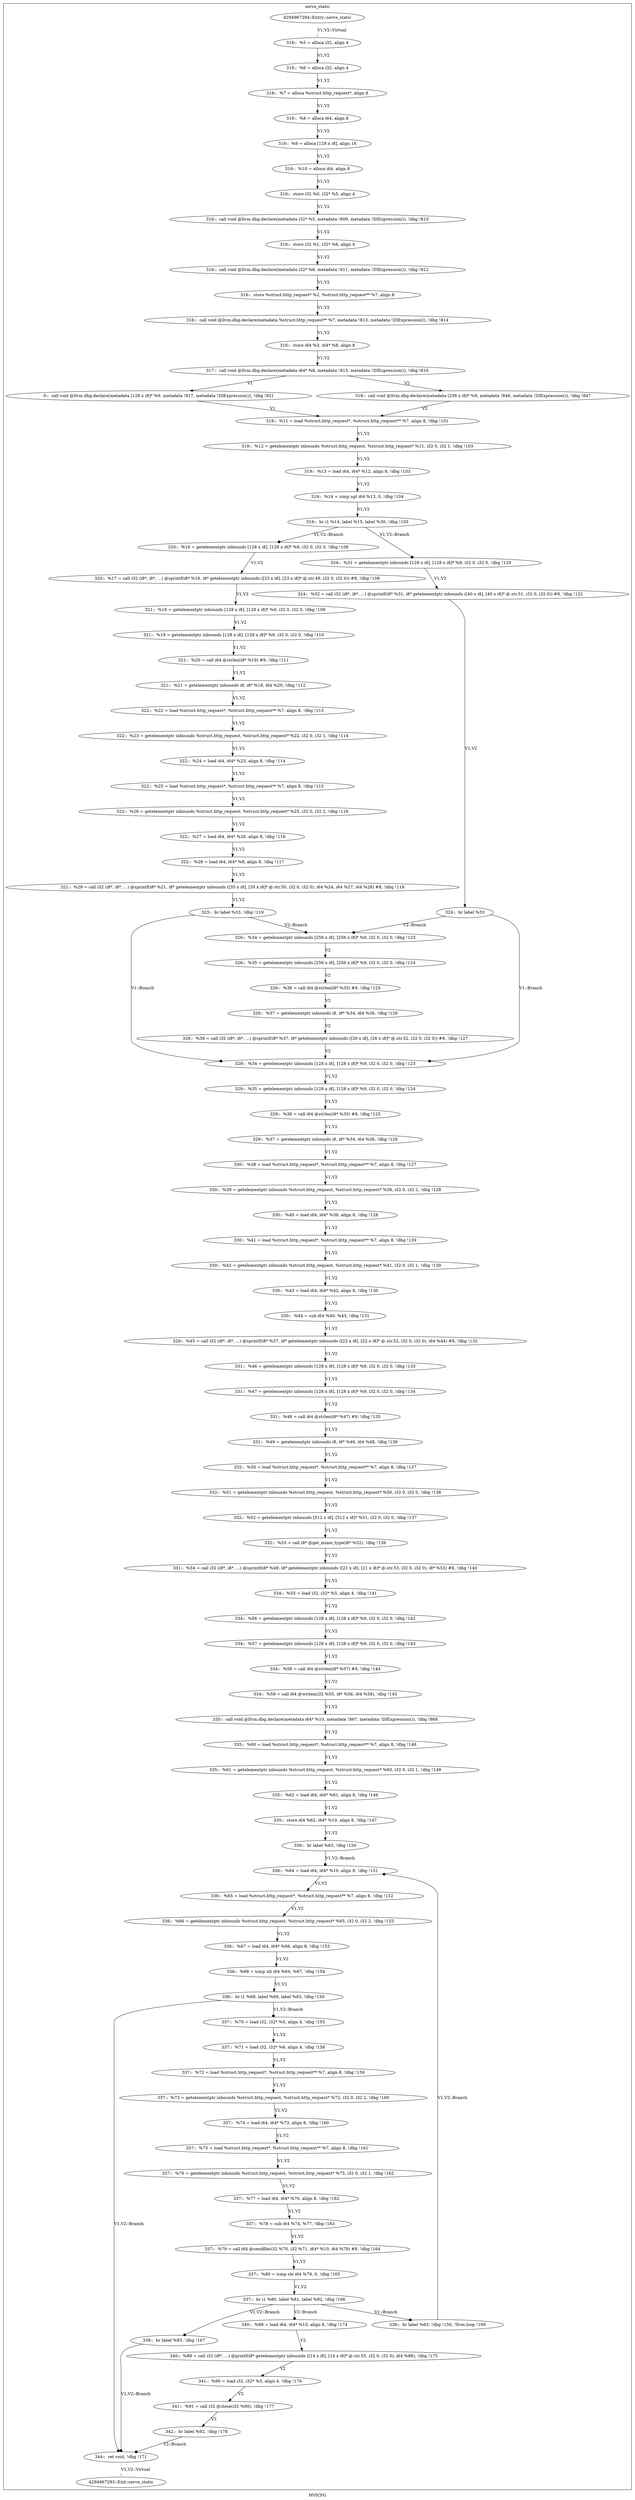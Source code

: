 digraph "MVICFG" 
{ label="MVICFG"; 
	subgraph cluster_775 {
		label="serve_static";
		"867" [label="4294967294::Entry::serve_static"];
		"776" [label="316::  %5 = alloca i32, align 4"];
		"777" [label="316::  %6 = alloca i32, align 4"];
		"778" [label="316::  %7 = alloca %struct.http_request*, align 8"];
		"779" [label="316::  %8 = alloca i64, align 8"];
		"780" [label="316::  %9 = alloca [128 x i8], align 16"];
		"781" [label="316::  %10 = alloca i64, align 8"];
		"782" [label="316::  store i32 %0, i32* %5, align 4"];
		"783" [label="316::  call void @llvm.dbg.declare(metadata i32* %5, metadata !809, metadata !DIExpression()), !dbg !810"];
		"784" [label="316::  store i32 %1, i32* %6, align 4"];
		"785" [label="316::  call void @llvm.dbg.declare(metadata i32* %6, metadata !811, metadata !DIExpression()), !dbg !812"];
		"786" [label="316::  store %struct.http_request* %2, %struct.http_request** %7, align 8"];
		"787" [label="316::  call void @llvm.dbg.declare(metadata %struct.http_request** %7, metadata !813, metadata !DIExpression()), !dbg !814"];
		"788" [label="316::  store i64 %3, i64* %8, align 8"];
		"789" [label="317::  call void @llvm.dbg.declare(metadata i64* %8, metadata !815, metadata !DIExpression()), !dbg !816"];
		"790" [label="0::  call void @llvm.dbg.declare(metadata [128 x i8]* %9, metadata !817, metadata !DIExpression()), !dbg !821"];
		"791" [label="319::  %11 = load %struct.http_request*, %struct.http_request** %7, align 8, !dbg !101"];
		"792" [label="319::  %12 = getelementptr inbounds %struct.http_request, %struct.http_request* %11, i32 0, i32 1, !dbg !103"];
		"793" [label="319::  %13 = load i64, i64* %12, align 8, !dbg !103"];
		"794" [label="319::  %14 = icmp sgt i64 %13, 0, !dbg !104"];
		"795" [label="319::  br i1 %14, label %15, label %30, !dbg !105"];
		"796" [label="320::  %16 = getelementptr inbounds [128 x i8], [128 x i8]* %9, i32 0, i32 0, !dbg !106"];
		"797" [label="320::  %17 = call i32 (i8*, i8*, ...) @sprintf(i8* %16, i8* getelementptr inbounds ([23 x i8], [23 x i8]* @.str.49, i32 0, i32 0)) #8, !dbg !108"];
		"798" [label="321::  %18 = getelementptr inbounds [128 x i8], [128 x i8]* %9, i32 0, i32 0, !dbg !109"];
		"799" [label="321::  %19 = getelementptr inbounds [128 x i8], [128 x i8]* %9, i32 0, i32 0, !dbg !110"];
		"800" [label="321::  %20 = call i64 @strlen(i8* %19) #9, !dbg !111"];
		"801" [label="321::  %21 = getelementptr inbounds i8, i8* %18, i64 %20, !dbg !112"];
		"802" [label="322::  %22 = load %struct.http_request*, %struct.http_request** %7, align 8, !dbg !113"];
		"803" [label="322::  %23 = getelementptr inbounds %struct.http_request, %struct.http_request* %22, i32 0, i32 1, !dbg !114"];
		"804" [label="322::  %24 = load i64, i64* %23, align 8, !dbg !114"];
		"805" [label="322::  %25 = load %struct.http_request*, %struct.http_request** %7, align 8, !dbg !115"];
		"806" [label="322::  %26 = getelementptr inbounds %struct.http_request, %struct.http_request* %25, i32 0, i32 2, !dbg !116"];
		"807" [label="322::  %27 = load i64, i64* %26, align 8, !dbg !116"];
		"808" [label="322::  %28 = load i64, i64* %8, align 8, !dbg !117"];
		"809" [label="321::  %29 = call i32 (i8*, i8*, ...) @sprintf(i8* %21, i8* getelementptr inbounds ([35 x i8], [35 x i8]* @.str.50, i32 0, i32 0), i64 %24, i64 %27, i64 %28) #8, !dbg !118"];
		"810" [label="323::  br label %33, !dbg !119"];
		"811" [label="324::  %31 = getelementptr inbounds [128 x i8], [128 x i8]* %9, i32 0, i32 0, !dbg !120"];
		"812" [label="324::  %32 = call i32 (i8*, i8*, ...) @sprintf(i8* %31, i8* getelementptr inbounds ([40 x i8], [40 x i8]* @.str.51, i32 0, i32 0)) #8, !dbg !122"];
		"813" [label="324::  br label %33"];
		"814" [label="329::  %34 = getelementptr inbounds [128 x i8], [128 x i8]* %9, i32 0, i32 0, !dbg !123"];
		"815" [label="329::  %35 = getelementptr inbounds [128 x i8], [128 x i8]* %9, i32 0, i32 0, !dbg !124"];
		"816" [label="329::  %36 = call i64 @strlen(i8* %35) #9, !dbg !125"];
		"817" [label="329::  %37 = getelementptr inbounds i8, i8* %34, i64 %36, !dbg !126"];
		"818" [label="330::  %38 = load %struct.http_request*, %struct.http_request** %7, align 8, !dbg !127"];
		"819" [label="330::  %39 = getelementptr inbounds %struct.http_request, %struct.http_request* %38, i32 0, i32 2, !dbg !128"];
		"820" [label="330::  %40 = load i64, i64* %39, align 8, !dbg !128"];
		"821" [label="330::  %41 = load %struct.http_request*, %struct.http_request** %7, align 8, !dbg !129"];
		"822" [label="330::  %42 = getelementptr inbounds %struct.http_request, %struct.http_request* %41, i32 0, i32 1, !dbg !130"];
		"823" [label="330::  %43 = load i64, i64* %42, align 8, !dbg !130"];
		"824" [label="330::  %44 = sub i64 %40, %43, !dbg !131"];
		"825" [label="329::  %45 = call i32 (i8*, i8*, ...) @sprintf(i8* %37, i8* getelementptr inbounds ([22 x i8], [22 x i8]* @.str.52, i32 0, i32 0), i64 %44) #8, !dbg !132"];
		"826" [label="331::  %46 = getelementptr inbounds [128 x i8], [128 x i8]* %9, i32 0, i32 0, !dbg !133"];
		"827" [label="331::  %47 = getelementptr inbounds [128 x i8], [128 x i8]* %9, i32 0, i32 0, !dbg !134"];
		"828" [label="331::  %48 = call i64 @strlen(i8* %47) #9, !dbg !135"];
		"829" [label="331::  %49 = getelementptr inbounds i8, i8* %46, i64 %48, !dbg !136"];
		"830" [label="332::  %50 = load %struct.http_request*, %struct.http_request** %7, align 8, !dbg !137"];
		"831" [label="332::  %51 = getelementptr inbounds %struct.http_request, %struct.http_request* %50, i32 0, i32 0, !dbg !138"];
		"832" [label="332::  %52 = getelementptr inbounds [512 x i8], [512 x i8]* %51, i32 0, i32 0, !dbg !137"];
		"833" [label="332::  %53 = call i8* @get_mime_type(i8* %52), !dbg !139"];
		"834" [label="331::  %54 = call i32 (i8*, i8*, ...) @sprintf(i8* %49, i8* getelementptr inbounds ([21 x i8], [21 x i8]* @.str.53, i32 0, i32 0), i8* %53) #8, !dbg !140"];
		"835" [label="334::  %55 = load i32, i32* %5, align 4, !dbg !141"];
		"836" [label="334::  %56 = getelementptr inbounds [128 x i8], [128 x i8]* %9, i32 0, i32 0, !dbg !142"];
		"837" [label="334::  %57 = getelementptr inbounds [128 x i8], [128 x i8]* %9, i32 0, i32 0, !dbg !143"];
		"838" [label="334::  %58 = call i64 @strlen(i8* %57) #9, !dbg !144"];
		"839" [label="334::  %59 = call i64 @writen(i32 %55, i8* %56, i64 %58), !dbg !145"];
		"840" [label="335::  call void @llvm.dbg.declare(metadata i64* %10, metadata !867, metadata !DIExpression()), !dbg !868"];
		"841" [label="335::  %60 = load %struct.http_request*, %struct.http_request** %7, align 8, !dbg !148"];
		"842" [label="335::  %61 = getelementptr inbounds %struct.http_request, %struct.http_request* %60, i32 0, i32 1, !dbg !149"];
		"843" [label="335::  %62 = load i64, i64* %61, align 8, !dbg !149"];
		"844" [label="335::  store i64 %62, i64* %10, align 8, !dbg !147"];
		"845" [label="336::  br label %63, !dbg !150"];
		"846" [label="336::  %64 = load i64, i64* %10, align 8, !dbg !151"];
		"847" [label="336::  %65 = load %struct.http_request*, %struct.http_request** %7, align 8, !dbg !152"];
		"848" [label="336::  %66 = getelementptr inbounds %struct.http_request, %struct.http_request* %65, i32 0, i32 2, !dbg !153"];
		"849" [label="336::  %67 = load i64, i64* %66, align 8, !dbg !153"];
		"850" [label="336::  %68 = icmp ult i64 %64, %67, !dbg !154"];
		"851" [label="336::  br i1 %68, label %69, label %83, !dbg !150"];
		"852" [label="337::  %70 = load i32, i32* %5, align 4, !dbg !155"];
		"853" [label="337::  %71 = load i32, i32* %6, align 4, !dbg !158"];
		"854" [label="337::  %72 = load %struct.http_request*, %struct.http_request** %7, align 8, !dbg !159"];
		"855" [label="337::  %73 = getelementptr inbounds %struct.http_request, %struct.http_request* %72, i32 0, i32 2, !dbg !160"];
		"856" [label="337::  %74 = load i64, i64* %73, align 8, !dbg !160"];
		"857" [label="337::  %75 = load %struct.http_request*, %struct.http_request** %7, align 8, !dbg !161"];
		"858" [label="337::  %76 = getelementptr inbounds %struct.http_request, %struct.http_request* %75, i32 0, i32 1, !dbg !162"];
		"859" [label="337::  %77 = load i64, i64* %76, align 8, !dbg !162"];
		"860" [label="337::  %78 = sub i64 %74, %77, !dbg !163"];
		"861" [label="337::  %79 = call i64 @sendfile(i32 %70, i32 %71, i64* %10, i64 %78) #8, !dbg !164"];
		"862" [label="337::  %80 = icmp sle i64 %79, 0, !dbg !165"];
		"863" [label="337::  br i1 %80, label %81, label %82, !dbg !166"];
		"864" [label="338::  br label %83, !dbg !167"];
		"865" [label="336::  br label %63, !dbg !150, !llvm.loop !169"];
		"866" [label="344::  ret void, !dbg !171"];
		"868" [label="4294967293::Exit::serve_static"];
		"1182" [label="318::  call void @llvm.dbg.declare(metadata [256 x i8]* %9, metadata !846, metadata !DIExpression()), !dbg !847"];
		"1183" [label="326::  %34 = getelementptr inbounds [256 x i8], [256 x i8]* %9, i32 0, i32 0, !dbg !123"];
		"1184" [label="326::  %35 = getelementptr inbounds [256 x i8], [256 x i8]* %9, i32 0, i32 0, !dbg !124"];
		"1185" [label="326::  %36 = call i64 @strlen(i8* %35) #9, !dbg !125"];
		"1186" [label="326::  %37 = getelementptr inbounds i8, i8* %34, i64 %36, !dbg !126"];
		"1187" [label="326::  %38 = call i32 (i8*, i8*, ...) @sprintf(i8* %37, i8* getelementptr inbounds ([26 x i8], [26 x i8]* @.str.52, i32 0, i32 0)) #8, !dbg !127"];
		"1188" [label="340::  %88 = load i64, i64* %10, align 8, !dbg !174"];
		"1189" [label="340::  %89 = call i32 (i8*, ...) @printf(i8* getelementptr inbounds ([14 x i8], [14 x i8]* @.str.55, i32 0, i32 0), i64 %88), !dbg !175"];
		"1190" [label="341::  %90 = load i32, i32* %5, align 4, !dbg !176"];
		"1191" [label="341::  %91 = call i32 @close(i32 %90), !dbg !177"];
		"1192" [label="342::  br label %92, !dbg !178"];
	}
		"776" -> "777" [arrowhead = normal, penwidth = 1.0, color = black, label="V1,V2"];
		"777" -> "778" [arrowhead = normal, penwidth = 1.0, color = black, label="V1,V2"];
		"778" -> "779" [arrowhead = normal, penwidth = 1.0, color = black, label="V1,V2"];
		"779" -> "780" [arrowhead = normal, penwidth = 1.0, color = black, label="V1,V2"];
		"780" -> "781" [arrowhead = normal, penwidth = 1.0, color = black, label="V1,V2"];
		"781" -> "782" [arrowhead = normal, penwidth = 1.0, color = black, label="V1,V2"];
		"782" -> "783" [arrowhead = normal, penwidth = 1.0, color = black, label="V1,V2"];
		"783" -> "784" [arrowhead = normal, penwidth = 1.0, color = black, label="V1,V2"];
		"784" -> "785" [arrowhead = normal, penwidth = 1.0, color = black, label="V1,V2"];
		"785" -> "786" [arrowhead = normal, penwidth = 1.0, color = black, label="V1,V2"];
		"786" -> "787" [arrowhead = normal, penwidth = 1.0, color = black, label="V1,V2"];
		"787" -> "788" [arrowhead = normal, penwidth = 1.0, color = black, label="V1,V2"];
		"791" -> "792" [arrowhead = normal, penwidth = 1.0, color = black, label="V1,V2"];
		"792" -> "793" [arrowhead = normal, penwidth = 1.0, color = black, label="V1,V2"];
		"793" -> "794" [arrowhead = normal, penwidth = 1.0, color = black, label="V1,V2"];
		"794" -> "795" [arrowhead = normal, penwidth = 1.0, color = black, label="V1,V2"];
		"796" -> "797" [arrowhead = normal, penwidth = 1.0, color = black, label="V1,V2"];
		"798" -> "799" [arrowhead = normal, penwidth = 1.0, color = black, label="V1,V2"];
		"799" -> "800" [arrowhead = normal, penwidth = 1.0, color = black, label="V1,V2"];
		"800" -> "801" [arrowhead = normal, penwidth = 1.0, color = black, label="V1,V2"];
		"802" -> "803" [arrowhead = normal, penwidth = 1.0, color = black, label="V1,V2"];
		"803" -> "804" [arrowhead = normal, penwidth = 1.0, color = black, label="V1,V2"];
		"804" -> "805" [arrowhead = normal, penwidth = 1.0, color = black, label="V1,V2"];
		"805" -> "806" [arrowhead = normal, penwidth = 1.0, color = black, label="V1,V2"];
		"806" -> "807" [arrowhead = normal, penwidth = 1.0, color = black, label="V1,V2"];
		"807" -> "808" [arrowhead = normal, penwidth = 1.0, color = black, label="V1,V2"];
		"811" -> "812" [arrowhead = normal, penwidth = 1.0, color = black, label="V1,V2"];
		"812" -> "813" [arrowhead = normal, penwidth = 1.0, color = black, label="V1,V2"];
		"814" -> "815" [arrowhead = normal, penwidth = 1.0, color = black, label="V1,V2"];
		"815" -> "816" [arrowhead = normal, penwidth = 1.0, color = black, label="V1,V2"];
		"816" -> "817" [arrowhead = normal, penwidth = 1.0, color = black, label="V1,V2"];
		"818" -> "819" [arrowhead = normal, penwidth = 1.0, color = black, label="V1,V2"];
		"819" -> "820" [arrowhead = normal, penwidth = 1.0, color = black, label="V1,V2"];
		"820" -> "821" [arrowhead = normal, penwidth = 1.0, color = black, label="V1,V2"];
		"821" -> "822" [arrowhead = normal, penwidth = 1.0, color = black, label="V1,V2"];
		"822" -> "823" [arrowhead = normal, penwidth = 1.0, color = black, label="V1,V2"];
		"823" -> "824" [arrowhead = normal, penwidth = 1.0, color = black, label="V1,V2"];
		"826" -> "827" [arrowhead = normal, penwidth = 1.0, color = black, label="V1,V2"];
		"827" -> "828" [arrowhead = normal, penwidth = 1.0, color = black, label="V1,V2"];
		"828" -> "829" [arrowhead = normal, penwidth = 1.0, color = black, label="V1,V2"];
		"830" -> "831" [arrowhead = normal, penwidth = 1.0, color = black, label="V1,V2"];
		"831" -> "832" [arrowhead = normal, penwidth = 1.0, color = black, label="V1,V2"];
		"832" -> "833" [arrowhead = normal, penwidth = 1.0, color = black, label="V1,V2"];
		"835" -> "836" [arrowhead = normal, penwidth = 1.0, color = black, label="V1,V2"];
		"836" -> "837" [arrowhead = normal, penwidth = 1.0, color = black, label="V1,V2"];
		"837" -> "838" [arrowhead = normal, penwidth = 1.0, color = black, label="V1,V2"];
		"838" -> "839" [arrowhead = normal, penwidth = 1.0, color = black, label="V1,V2"];
		"840" -> "841" [arrowhead = normal, penwidth = 1.0, color = black, label="V1,V2"];
		"841" -> "842" [arrowhead = normal, penwidth = 1.0, color = black, label="V1,V2"];
		"842" -> "843" [arrowhead = normal, penwidth = 1.0, color = black, label="V1,V2"];
		"843" -> "844" [arrowhead = normal, penwidth = 1.0, color = black, label="V1,V2"];
		"846" -> "847" [arrowhead = normal, penwidth = 1.0, color = black, label="V1,V2"];
		"847" -> "848" [arrowhead = normal, penwidth = 1.0, color = black, label="V1,V2"];
		"848" -> "849" [arrowhead = normal, penwidth = 1.0, color = black, label="V1,V2"];
		"849" -> "850" [arrowhead = normal, penwidth = 1.0, color = black, label="V1,V2"];
		"850" -> "851" [arrowhead = normal, penwidth = 1.0, color = black, label="V1,V2"];
		"852" -> "853" [arrowhead = normal, penwidth = 1.0, color = black, label="V1,V2"];
		"853" -> "854" [arrowhead = normal, penwidth = 1.0, color = black, label="V1,V2"];
		"854" -> "855" [arrowhead = normal, penwidth = 1.0, color = black, label="V1,V2"];
		"855" -> "856" [arrowhead = normal, penwidth = 1.0, color = black, label="V1,V2"];
		"856" -> "857" [arrowhead = normal, penwidth = 1.0, color = black, label="V1,V2"];
		"857" -> "858" [arrowhead = normal, penwidth = 1.0, color = black, label="V1,V2"];
		"858" -> "859" [arrowhead = normal, penwidth = 1.0, color = black, label="V1,V2"];
		"859" -> "860" [arrowhead = normal, penwidth = 1.0, color = black, label="V1,V2"];
		"860" -> "861" [arrowhead = normal, penwidth = 1.0, color = black, label="V1,V2"];
		"861" -> "862" [arrowhead = normal, penwidth = 1.0, color = black, label="V1,V2"];
		"862" -> "863" [arrowhead = normal, penwidth = 1.0, color = black, label="V1,V2"];
		"867" -> "776" [arrowhead = normal, penwidth = 1.0, color = pink, label="V1,V2::Virtual"];
		"866" -> "868" [arrowhead = normal, penwidth = 1.0, color = pink, label="V1,V2::Virtual"];
		"788" -> "789" [arrowhead = normal, penwidth = 1.0, color = black, label="V1,V2"];
		"789" -> "790" [arrowhead = normal, penwidth = 1.0, color = black, label="V1"];
		"790" -> "791" [arrowhead = normal, penwidth = 1.0, color = black, label="V1"];
		"795" -> "796" [arrowhead = dot, penwidth = 1.0, color = black, label="V1,V2::Branch"];
		"795" -> "811" [arrowhead = dot, penwidth = 1.0, color = black, label="V1,V2::Branch"];
		"797" -> "798" [arrowhead = normal, penwidth = 1.0, color = black, label="V1,V2"];
		"801" -> "802" [arrowhead = normal, penwidth = 1.0, color = black, label="V1,V2"];
		"808" -> "809" [arrowhead = normal, penwidth = 1.0, color = black, label="V1,V2"];
		"809" -> "810" [arrowhead = normal, penwidth = 1.0, color = black, label="V1,V2"];
		"810" -> "814" [arrowhead = dot, penwidth = 1.0, color = black, label="V1::Branch"];
		"813" -> "814" [arrowhead = dot, penwidth = 1.0, color = black, label="V1::Branch"];
		"817" -> "818" [arrowhead = normal, penwidth = 1.0, color = black, label="V1,V2"];
		"824" -> "825" [arrowhead = normal, penwidth = 1.0, color = black, label="V1,V2"];
		"825" -> "826" [arrowhead = normal, penwidth = 1.0, color = black, label="V1,V2"];
		"829" -> "830" [arrowhead = normal, penwidth = 1.0, color = black, label="V1,V2"];
		"833" -> "834" [arrowhead = normal, penwidth = 1.0, color = black, label="V1,V2"];
		"834" -> "835" [arrowhead = normal, penwidth = 1.0, color = black, label="V1,V2"];
		"839" -> "840" [arrowhead = normal, penwidth = 1.0, color = black, label="V1,V2"];
		"844" -> "845" [arrowhead = normal, penwidth = 1.0, color = black, label="V1,V2"];
		"845" -> "846" [arrowhead = dot, penwidth = 1.0, color = black, label="V1,V2::Branch"];
		"851" -> "852" [arrowhead = dot, penwidth = 1.0, color = black, label="V1,V2::Branch"];
		"851" -> "866" [arrowhead = dot, penwidth = 1.0, color = black, label="V1,V2::Branch"];
		"863" -> "864" [arrowhead = dot, penwidth = 1.0, color = black, label="V1,V2::Branch"];
		"863" -> "865" [arrowhead = dot, penwidth = 1.0, color = black, label="V1::Branch"];
		"864" -> "866" [arrowhead = dot, penwidth = 1.0, color = black, label="V1,V2::Branch"];
		"865" -> "846" [arrowhead = dot, penwidth = 1.0, color = black, label="V1,V2::Branch"];
		"789" -> "1182" [arrowhead = normal, penwidth = 1.0, color = black, label="V2"];
		"1182" -> "791" [arrowhead = normal, penwidth = 1.0, color = black, label="V2"];
		"810" -> "1183" [arrowhead = dot, penwidth = 1.0, color = black, label="V2::Branch"];
		"813" -> "1183" [arrowhead = dot, penwidth = 1.0, color = black, label="V2::Branch"];
		"1187" -> "814" [arrowhead = normal, penwidth = 1.0, color = black, label="V2"];
		"863" -> "1188" [arrowhead = dot, penwidth = 1.0, color = black, label="V2::Branch"];
		"1192" -> "866" [arrowhead = dot, penwidth = 1.0, color = black, label="V2::Branch"];
		"1183" -> "1184" [arrowhead = normal, penwidth = 1.0, color = black, label="V2"];
		"1184" -> "1185" [arrowhead = normal, penwidth = 1.0, color = black, label="V2"];
		"1185" -> "1186" [arrowhead = normal, penwidth = 1.0, color = black, label="V2"];
		"1186" -> "1187" [arrowhead = normal, penwidth = 1.0, color = black, label="V2"];
		"1188" -> "1189" [arrowhead = normal, penwidth = 1.0, color = black, label="V2"];
		"1189" -> "1190" [arrowhead = normal, penwidth = 1.0, color = black, label="V2"];
		"1190" -> "1191" [arrowhead = normal, penwidth = 1.0, color = black, label="V2"];
		"1191" -> "1192" [arrowhead = normal, penwidth = 1.0, color = black, label="V2"];
}
